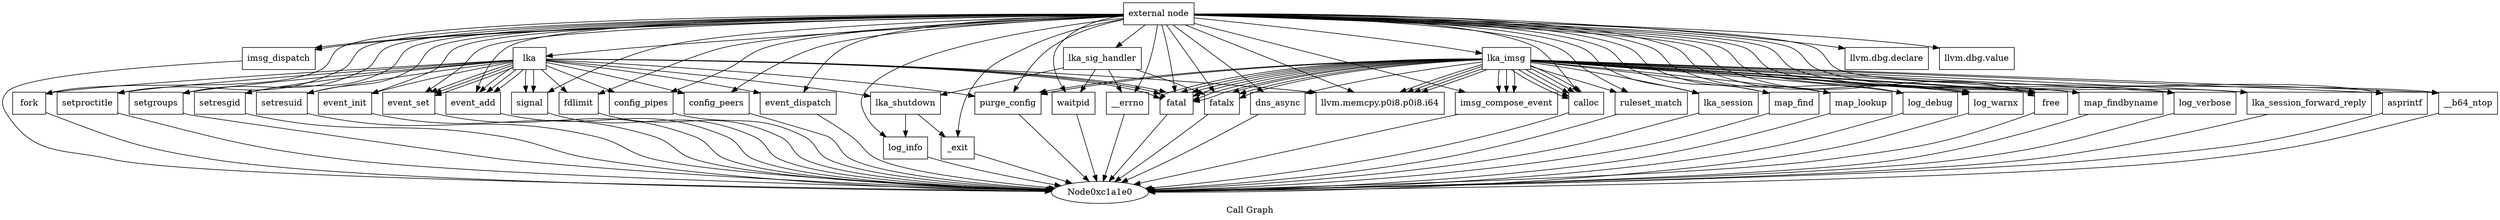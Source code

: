 digraph "Call Graph" {
	label="Call Graph";

	Node0xc1a1b0 [shape=record,label="{external node}"];
	Node0xc1a1b0 -> Node0xc1a210;
	Node0xc1a1b0 -> Node0xb6a5b0;
	Node0xc1a1b0 -> Node0xc1a240;
	Node0xc1a1b0 -> Node0xc1a240;
	Node0xc1a1b0 -> Node0xc1a270;
	Node0xc1a1b0 -> Node0xc1a2d0;
	Node0xc1a1b0 -> Node0xc1a2a0;
	Node0xc1a1b0 -> Node0xc1a390;
	Node0xc1a1b0 -> Node0xc1a400;
	Node0xc1a1b0 -> Node0xb6b1f0;
	Node0xc1a1b0 -> Node0xb7b6f0;
	Node0xc1a1b0 -> Node0xb6cb20;
	Node0xc1a1b0 -> Node0xb67e60;
	Node0xc1a1b0 -> Node0xb6bdd0;
	Node0xc1a1b0 -> Node0xb6a840;
	Node0xc1a1b0 -> Node0xb680d0;
	Node0xc1a1b0 -> Node0xb69fd0;
	Node0xc1a1b0 -> Node0xb6d7e0;
	Node0xc1a1b0 -> Node0xb6ae80;
	Node0xc1a1b0 -> Node0xbfe470;
	Node0xc1a1b0 -> Node0xc1a300;
	Node0xc1a1b0 -> Node0xb6f800;
	Node0xc1a1b0 -> Node0xb70100;
	Node0xc1a1b0 -> Node0xb67be0;
	Node0xc1a1b0 -> Node0xb68a00;
	Node0xc1a1b0 -> Node0xb68a80;
	Node0xc1a1b0 -> Node0xb6fd70;
	Node0xc1a1b0 -> Node0xb67f00;
	Node0xc1a1b0 -> Node0xb684b0;
	Node0xc1a1b0 -> Node0xb67f30;
	Node0xc1a1b0 -> Node0xb6fbe0;
	Node0xc1a1b0 -> Node0xb6fc50;
	Node0xc1a1b0 -> Node0xb6fde0;
	Node0xc1a1b0 -> Node0xc1a640;
	Node0xc1a1b0 -> Node0xc1a6b0;
	Node0xc1a1b0 -> Node0xb70e60;
	Node0xc1a1b0 -> Node0xb6c990;
	Node0xc1a1b0 -> Node0xb6ca00;
	Node0xc1a1b0 -> Node0xb6ca70;
	Node0xc1a1b0 -> Node0xb6caa0;
	Node0xc1a1b0 -> Node0xb70d80;
	Node0xc1a1b0 -> Node0xb70df0;
	Node0xc1a1b0 -> Node0xc1a610;
	Node0xc1a6b0 [shape=record,label="{log_warnx}"];
	Node0xc1a6b0 -> Node0xc1a1e0;
	Node0xb70e60 [shape=record,label="{free}"];
	Node0xb70e60 -> Node0xc1a1e0;
	Node0xb6c990 [shape=record,label="{calloc}"];
	Node0xb6c990 -> Node0xc1a1e0;
	Node0xb6ca00 [shape=record,label="{map_findbyname}"];
	Node0xb6ca00 -> Node0xc1a1e0;
	Node0xb6ca70 [shape=record,label="{log_verbose}"];
	Node0xb6ca70 -> Node0xc1a1e0;
	Node0xb6fde0 [shape=record,label="{map_lookup}"];
	Node0xb6fde0 -> Node0xc1a1e0;
	Node0xc1a640 [shape=record,label="{log_debug}"];
	Node0xc1a640 -> Node0xc1a1e0;
	Node0xb6d7e0 [shape=record,label="{signal}"];
	Node0xb6d7e0 -> Node0xc1a1e0;
	Node0xb6ae80 [shape=record,label="{fdlimit}"];
	Node0xb6ae80 -> Node0xc1a1e0;
	Node0xbfe470 [shape=record,label="{config_pipes}"];
	Node0xbfe470 -> Node0xc1a1e0;
	Node0xb6fc50 [shape=record,label="{map_find}"];
	Node0xb6fc50 -> Node0xc1a1e0;
	Node0xc1a300 [shape=record,label="{config_peers}"];
	Node0xc1a300 -> Node0xc1a1e0;
	Node0xb6f800 [shape=record,label="{event_dispatch}"];
	Node0xb6f800 -> Node0xc1a1e0;
	Node0xb6f870 [shape=record,label="{lka_shutdown}"];
	Node0xb6f870 -> Node0xb70100;
	Node0xb6f870 -> Node0xb67be0;
	Node0xc1a210 [shape=record,label="{lka}"];
	Node0xc1a210 -> Node0xc1a270;
	Node0xc1a210 -> Node0xc1a2d0;
	Node0xc1a210 -> Node0xc1a2a0;
	Node0xc1a210 -> Node0xc1a390;
	Node0xc1a210 -> Node0xc1a400;
	Node0xc1a210 -> Node0xb6b1f0;
	Node0xc1a210 -> Node0xb7b6f0;
	Node0xc1a210 -> Node0xb6cb20;
	Node0xc1a210 -> Node0xc1a2a0;
	Node0xc1a210 -> Node0xb6bdd0;
	Node0xc1a210 -> Node0xb6a840;
	Node0xc1a210 -> Node0xb6a840;
	Node0xc1a210 -> Node0xb6a840;
	Node0xc1a210 -> Node0xb69fd0;
	Node0xc1a210 -> Node0xb69fd0;
	Node0xc1a210 -> Node0xb69fd0;
	Node0xc1a210 -> Node0xb6d7e0;
	Node0xc1a210 -> Node0xb6d7e0;
	Node0xc1a210 -> Node0xb6ae80;
	Node0xc1a210 -> Node0xbfe470;
	Node0xc1a210 -> Node0xc1a300;
	Node0xc1a210 -> Node0xb6f800;
	Node0xc1a210 -> Node0xc1a2a0;
	Node0xc1a210 -> Node0xb6f870;
	Node0xb6a5b0 [shape=record,label="{llvm.dbg.declare}"];
	Node0xb70100 [shape=record,label="{log_info}"];
	Node0xb70100 -> Node0xc1a1e0;
	Node0xb67be0 [shape=record,label="{_exit}"];
	Node0xb67be0 -> Node0xc1a1e0;
	Node0xb68a00 [shape=record,label="{waitpid}"];
	Node0xb68a00 -> Node0xc1a1e0;
	Node0xb68a80 [shape=record,label="{__errno}"];
	Node0xb68a80 -> Node0xc1a1e0;
	Node0xc1a240 [shape=record,label="{imsg_dispatch}"];
	Node0xc1a240 -> Node0xc1a1e0;
	Node0xc1a270 [shape=record,label="{llvm.memcpy.p0i8.p0i8.i64}"];
	Node0xc1a2d0 [shape=record,label="{fork}"];
	Node0xc1a2d0 -> Node0xc1a1e0;
	Node0xc1a2a0 [shape=record,label="{fatal}"];
	Node0xc1a2a0 -> Node0xc1a1e0;
	Node0xc1a390 [shape=record,label="{purge_config}"];
	Node0xc1a390 -> Node0xc1a1e0;
	Node0xc1a400 [shape=record,label="{setproctitle}"];
	Node0xc1a400 -> Node0xc1a1e0;
	Node0xb6b1f0 [shape=record,label="{setgroups}"];
	Node0xb6b1f0 -> Node0xc1a1e0;
	Node0xb7b6f0 [shape=record,label="{setresgid}"];
	Node0xb7b6f0 -> Node0xc1a1e0;
	Node0xb6cb20 [shape=record,label="{setresuid}"];
	Node0xb6cb20 -> Node0xc1a1e0;
	Node0xb67e60 [shape=record,label="{lka_imsg}"];
	Node0xb67e60 -> Node0xb67f00;
	Node0xb67e60 -> Node0xb684b0;
	Node0xb67e60 -> Node0xb67f30;
	Node0xb67e60 -> Node0xc1a270;
	Node0xb67e60 -> Node0xb684b0;
	Node0xb67e60 -> Node0xb6fbe0;
	Node0xb67e60 -> Node0xb6fc50;
	Node0xb67e60 -> Node0xb6fd70;
	Node0xb67e60 -> Node0xb6fde0;
	Node0xb67e60 -> Node0xc1a640;
	Node0xb67e60 -> Node0xc1a6b0;
	Node0xb67e60 -> Node0xb70d80;
	Node0xb67e60 -> Node0xc1a2a0;
	Node0xb67e60 -> Node0xb70df0;
	Node0xb67e60 -> Node0xb70e60;
	Node0xb67e60 -> Node0xc1a6b0;
	Node0xb67e60 -> Node0xb684b0;
	Node0xb67e60 -> Node0xb70e60;
	Node0xb67e60 -> Node0xb6c990;
	Node0xb67e60 -> Node0xc1a2a0;
	Node0xb67e60 -> Node0xb6c990;
	Node0xb67e60 -> Node0xc1a2a0;
	Node0xb67e60 -> Node0xb6c990;
	Node0xb67e60 -> Node0xc1a2a0;
	Node0xb67e60 -> Node0xc1a270;
	Node0xb67e60 -> Node0xb6c990;
	Node0xb67e60 -> Node0xc1a2a0;
	Node0xb67e60 -> Node0xc1a270;
	Node0xb67e60 -> Node0xb6ca00;
	Node0xb67e60 -> Node0xb6fd70;
	Node0xb67e60 -> Node0xb6c990;
	Node0xb67e60 -> Node0xc1a2a0;
	Node0xb67e60 -> Node0xc1a270;
	Node0xb67e60 -> Node0xc1a390;
	Node0xb67e60 -> Node0xc1a390;
	Node0xb67e60 -> Node0xb6ca70;
	Node0xb67e60 -> Node0xb6caa0;
	Node0xb67e60 -> Node0xb6fd70;
	Node0xb6bdd0 [shape=record,label="{event_init}"];
	Node0xb6bdd0 -> Node0xc1a1e0;
	Node0xb6a840 [shape=record,label="{event_set}"];
	Node0xb6a840 -> Node0xc1a1e0;
	Node0xb680d0 [shape=record,label="{lka_sig_handler}"];
	Node0xb680d0 -> Node0xb6f870;
	Node0xb680d0 -> Node0xb68a00;
	Node0xb680d0 -> Node0xb68a80;
	Node0xb680d0 -> Node0xb6fd70;
	Node0xb69fd0 [shape=record,label="{event_add}"];
	Node0xb69fd0 -> Node0xc1a1e0;
	Node0xb6fd70 [shape=record,label="{fatalx}"];
	Node0xb6fd70 -> Node0xc1a1e0;
	Node0xb67f00 [shape=record,label="{dns_async}"];
	Node0xb67f00 -> Node0xc1a1e0;
	Node0xb684b0 [shape=record,label="{imsg_compose_event}"];
	Node0xb684b0 -> Node0xc1a1e0;
	Node0xb67f30 [shape=record,label="{ruleset_match}"];
	Node0xb67f30 -> Node0xc1a1e0;
	Node0xb6fbe0 [shape=record,label="{lka_session}"];
	Node0xb6fbe0 -> Node0xc1a1e0;
	Node0xb6caa0 [shape=record,label="{lka_session_forward_reply}"];
	Node0xb6caa0 -> Node0xc1a1e0;
	Node0xb70d80 [shape=record,label="{asprintf}"];
	Node0xb70d80 -> Node0xc1a1e0;
	Node0xb70df0 [shape=record,label="{__b64_ntop}"];
	Node0xb70df0 -> Node0xc1a1e0;
	Node0xc1a610 [shape=record,label="{llvm.dbg.value}"];
}
